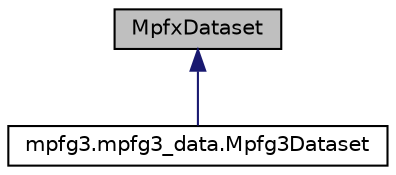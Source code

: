digraph G
{
  edge [fontname="Helvetica",fontsize="10",labelfontname="Helvetica",labelfontsize="10"];
  node [fontname="Helvetica",fontsize="10",shape=record];
  Node1 [label="MpfxDataset",height=0.2,width=0.4,color="black", fillcolor="grey75", style="filled" fontcolor="black"];
  Node1 -> Node2 [dir=back,color="midnightblue",fontsize="10",style="solid",fontname="Helvetica"];
  Node2 [label="mpfg3.mpfg3_data.Mpfg3Dataset",height=0.2,width=0.4,color="black", fillcolor="white", style="filled",URL="$classmpfg3_1_1mpfg3__data_1_1Mpfg3Dataset.html",tooltip="Represent a source dataset."];
}
